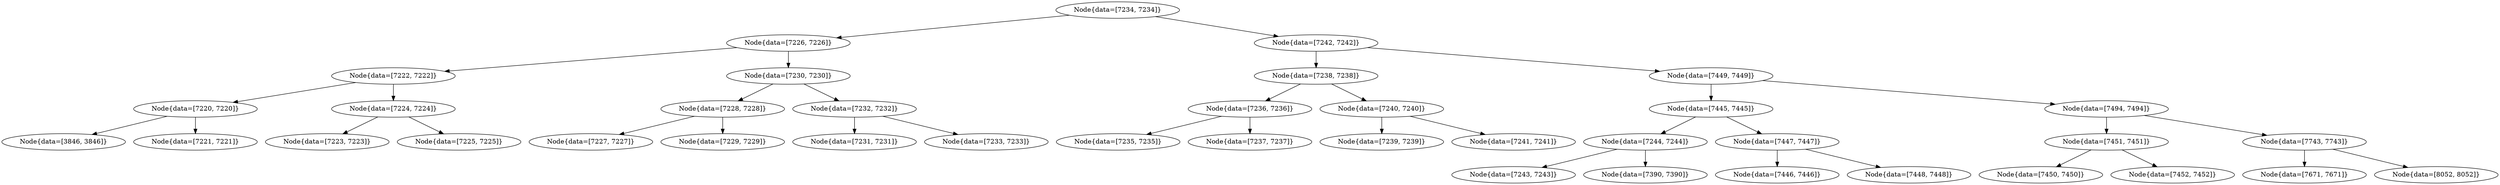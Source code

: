 digraph G{
408986524 [label="Node{data=[7234, 7234]}"]
408986524 -> 1743165071
1743165071 [label="Node{data=[7226, 7226]}"]
1743165071 -> 300289826
300289826 [label="Node{data=[7222, 7222]}"]
300289826 -> 398154065
398154065 [label="Node{data=[7220, 7220]}"]
398154065 -> 173696121
173696121 [label="Node{data=[3846, 3846]}"]
398154065 -> 1499187539
1499187539 [label="Node{data=[7221, 7221]}"]
300289826 -> 2019906117
2019906117 [label="Node{data=[7224, 7224]}"]
2019906117 -> 903478729
903478729 [label="Node{data=[7223, 7223]}"]
2019906117 -> 1828273831
1828273831 [label="Node{data=[7225, 7225]}"]
1743165071 -> 1810850618
1810850618 [label="Node{data=[7230, 7230]}"]
1810850618 -> 961213304
961213304 [label="Node{data=[7228, 7228]}"]
961213304 -> 1124558381
1124558381 [label="Node{data=[7227, 7227]}"]
961213304 -> 1714320620
1714320620 [label="Node{data=[7229, 7229]}"]
1810850618 -> 1984441760
1984441760 [label="Node{data=[7232, 7232]}"]
1984441760 -> 410501410
410501410 [label="Node{data=[7231, 7231]}"]
1984441760 -> 1622796815
1622796815 [label="Node{data=[7233, 7233]}"]
408986524 -> 1973779424
1973779424 [label="Node{data=[7242, 7242]}"]
1973779424 -> 1119317465
1119317465 [label="Node{data=[7238, 7238]}"]
1119317465 -> 1693440636
1693440636 [label="Node{data=[7236, 7236]}"]
1693440636 -> 1269415292
1269415292 [label="Node{data=[7235, 7235]}"]
1693440636 -> 353219986
353219986 [label="Node{data=[7237, 7237]}"]
1119317465 -> 1823333199
1823333199 [label="Node{data=[7240, 7240]}"]
1823333199 -> 1980481692
1980481692 [label="Node{data=[7239, 7239]}"]
1823333199 -> 1884279164
1884279164 [label="Node{data=[7241, 7241]}"]
1973779424 -> 135683010
135683010 [label="Node{data=[7449, 7449]}"]
135683010 -> 182689324
182689324 [label="Node{data=[7445, 7445]}"]
182689324 -> 583315660
583315660 [label="Node{data=[7244, 7244]}"]
583315660 -> 739131865
739131865 [label="Node{data=[7243, 7243]}"]
583315660 -> 385664977
385664977 [label="Node{data=[7390, 7390]}"]
182689324 -> 16263644
16263644 [label="Node{data=[7447, 7447]}"]
16263644 -> 129874911
129874911 [label="Node{data=[7446, 7446]}"]
16263644 -> 1508061816
1508061816 [label="Node{data=[7448, 7448]}"]
135683010 -> 701609178
701609178 [label="Node{data=[7494, 7494]}"]
701609178 -> 1755766517
1755766517 [label="Node{data=[7451, 7451]}"]
1755766517 -> 36696957
36696957 [label="Node{data=[7450, 7450]}"]
1755766517 -> 1109352882
1109352882 [label="Node{data=[7452, 7452]}"]
701609178 -> 1716283983
1716283983 [label="Node{data=[7743, 7743]}"]
1716283983 -> 943935749
943935749 [label="Node{data=[7671, 7671]}"]
1716283983 -> 1158343019
1158343019 [label="Node{data=[8052, 8052]}"]
}